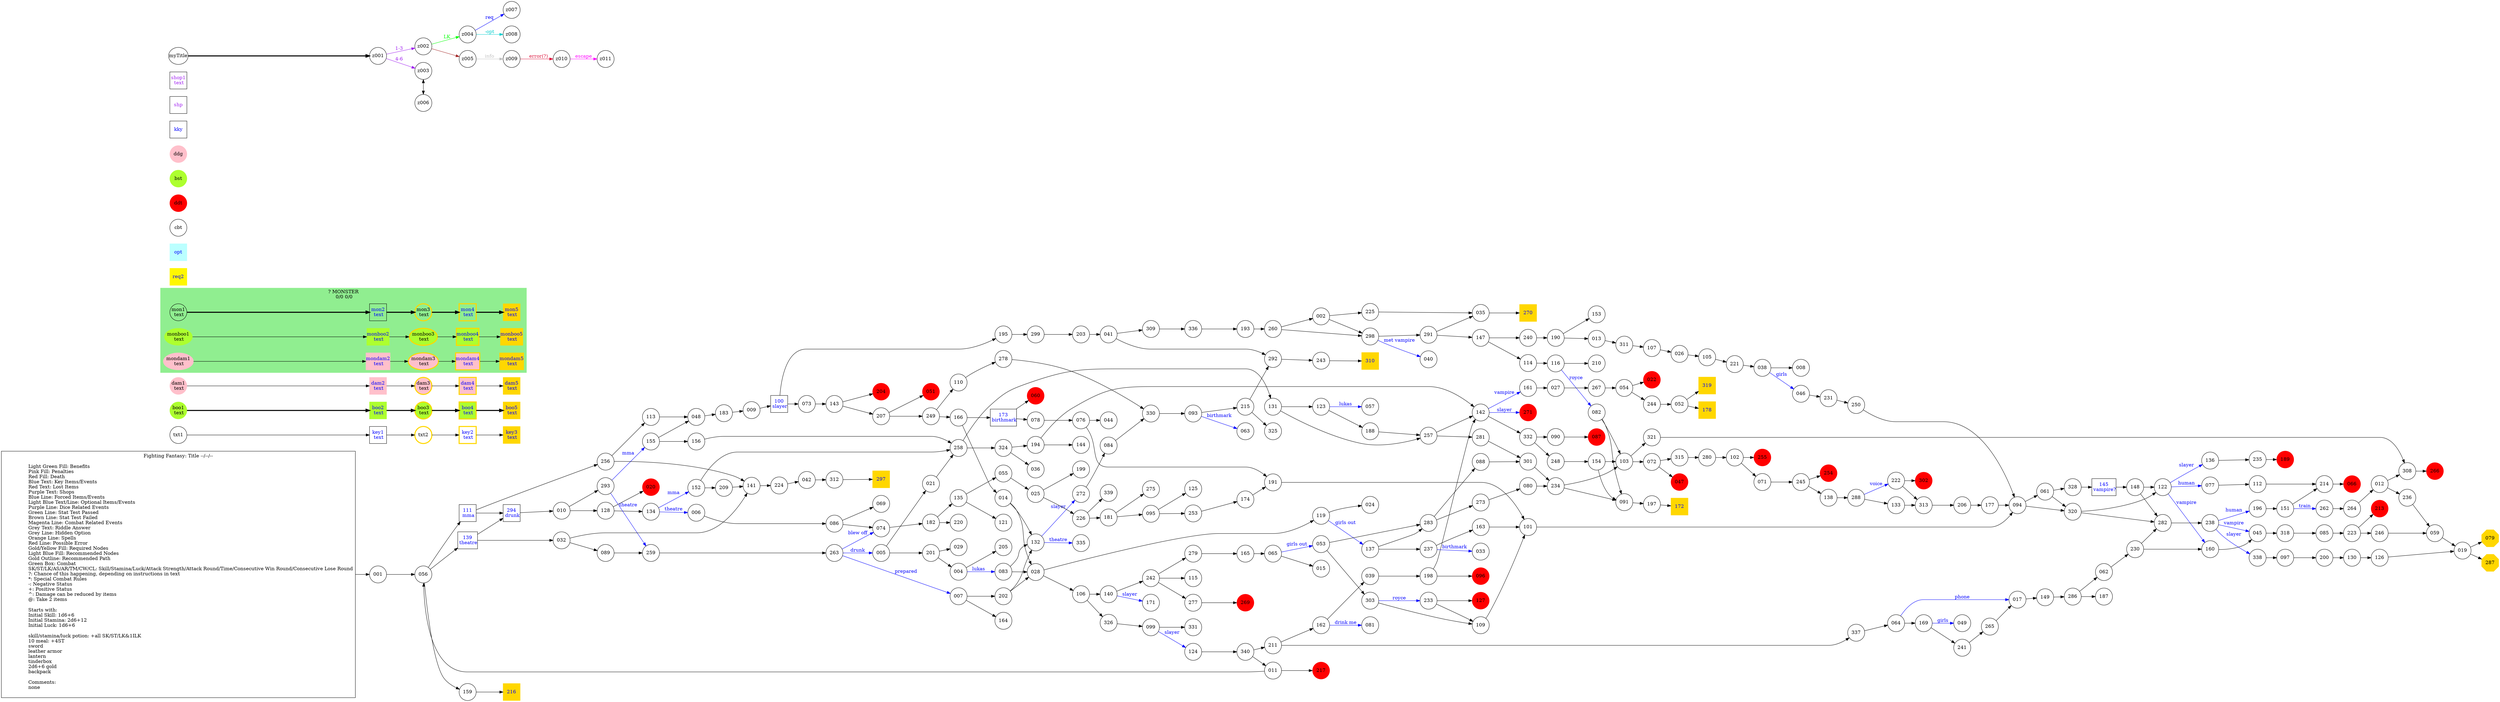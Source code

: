 digraph "Fighting Fantasy: Title" {
	// graph defaults
	rankdir=LR
	mclimit=50
	nodesep=.3 // changes horizontal separation of nodes
	ranksep=.4 // changes vertical separation of nodes
	node [height=.7
		width=.7
		shape=ellipse
		margin=0]
	edge[weight=5]

	// a box for a graph label
	// note that you can override the defaults set above
	title [label = "Fighting Fantasy: Title --/--/--\n\n \
		Light Green Fill: Benefits\l \
		Pink Fill: Penalties\l \
		Red Fill: Death\l \
		Blue Text: Key Items/Events\l \
		Red Text: Lost Items\l \
		Purple Text: Shops\l \
		Blue Line: Forced Items/Events\l \
		Light Blue Text/Line: Optional Items/Events\l \
		Purple Line: Dice Related Events\l \
		Green Line: Stat Test Passed\l \
		Brown Line: Stat Test Failed\l \
		Magenta Line: Combat Related Events\l \
		Grey Text: Riddle Answer\l \
		Grey Line: Hidden Option\l \
		Orange Line: Spells\l \
		Red Line: Possible Error\l \
		Gold/Yellow Fill: Required Nodes\l \
		Light Blue Fill: Recommended Nodes\l \
		Gold Outline: Recommended Path\l \
		Green Box: Combat\l \
		SK/ST/LK/AS/AR/TM/CW/CL: Skill/Stamina/Luck/Attack Strength/Attack Round/Time/Consecutive Win Round/Consecutive Lose Round\l \
		?: Chance of this happening, depending on instructions in text\l \
		*: Special Combat Rules\l \
		-: Negative Status\l \
		+: Positive Status\l \
		^: Damage can be reduced by items\l \
		@: Take 2 items\l\l \
		Starts with:\l \
		Initial Skill: 1d6+6\l \
		Initial Stamina: 2d6+12\l \
		Initial Luck: 1d6+6\l\l \
		skill/stamina/luck potion: +all SK/ST/LK&1ILK\l \
		10 meal: +4ST\l \
		sword\l \
		leather armor\l \
		lantern\l \
		tinderbox\l \
		2d6+6 gold\l \
		backpack\l\l \
		Comments:\l \
		none\l \
		"
		shape = "box"
		margin = 0.1]

	subgraph Required {
		node [style = "filled" color = "gold" fillcolor = "gold" fontcolor = "blue" shape = "rect"]
		key3
		boo5
		dam5
		monboo5
		mondam5
		mon5
		079 [fontcolor = "black" shape = "octagon"]
		172
		178
		216
		270
		287 [fontcolor = "black" shape = "octagon"]
		297
		310
		319
	}

	subgraph Required2 {
		node [style = "filled" color = "#FFF700" fillcolor = "#FFF700" fontcolor = "blue" shape = "rect"]
		req2
	}

	subgraph Recommended {
		node [penwidth = 3 color = "gold"]
		txt2
		key2 [shape = "rect" fontcolor = "blue"]
		boo3 [style = "filled" fillcolor = "greenyellow"]
		boo4 [style = "filled" fillcolor = "greenyellow"]
		dam3 [style = "filled" fillcolor = "pink"]
		dam4 [style = "filled" fillcolor = "pink"]
		monboo3 [style = "filled" fillcolor = "greenyellow"]
		monboo4 [style = "filled" fillcolor = "greenyellow"]
		mondam3 [style = "filled" fillcolor = "pink"]
		mondam4 [style = "filled" fillcolor = "pink"]
		mon3
		mon4
	}
	
	subgraph Optional {
		node [style = "filled" color = "paleturquoise1" fillcolor = "paleturquoise1" fontcolor = "blue" shape = "rect"]
		opt
	}

	subgraph Combat {
		style = "filled" color = "palegreen2"
		subgraph cluster_MONSTER {
			label = "? MONSTER\n 0/0 0/0"
			mon1 [label = "\N\n text"]
			mon2 [shape = "rect" fontcolor = "blue" label = "\N\n text"]
			mon3 [label = "\N\n text"]
			mon4 [shape = "rect" fontcolor = "blue" label = "\N\n text"]
			mon5 [shape = "rect" fontcolor = "blue" label = "\N\n text"]
			monboo1 [style = "filled" color = "greenyellow" label = "\N\n text"]
			monboo2 [shape = "rect" style = "filled" color = "greenyellow" fontcolor = "blue" label = "\N\n text"]
			monboo3 [label = "\N\n text"]
			monboo4 [shape = "rect" fontcolor = "blue" label = "\N\n text"]
			monboo5 [shape = "rect" fontcolor = "blue" label = "\N\n text"]
			mondam1 [style = "filled" color = "pink" label = "\N\n text"]
			mondam2 [shape = "rect" style = "filled" color = "pink" fontcolor = "blue" label = "\N\n text"]
			mondam3 [label = "\N\n text"]
			mondam4 [shape = "rect" fontcolor = "blue" label = "\N\n text"]
			mondam5 [shape = "rect" fontcolor = "blue" label = "\N\n text"]
		}
		cbt
	}

	subgraph Death {
		node [style = "filled" color = "red"]
		ddt
		020
		022
		047
		051
		060
		066
		087
		096
		127
		189
		204
		213
		217
		254
		255
		266
		269
		271
		302
	}

	subgraph Boost {
		node [style = "filled" color = "greenyellow"]
		bst
		boo1 [label = "\N\n text"]
		boo2 [shape = "rect" fontcolor = "blue" label = "\N\n text"]
		boo3 [label = "\N\n text"]
		boo4 [shape = "rect" fontcolor = "blue" label = "\N\n text"]
		boo5 [shape = "rect" fontcolor = "blue" label = "\N\n text"]
	}

	subgraph Damage {
		node [style = "filled" color = "pink"]
		ddg
		dam1 [label = "\N\n text"]
		dam2 [shape = "rect" fontcolor = "blue" label = "\N\n text"]
		dam3 [label = "\N\n text"]
		dam4 [shape = "rect" fontcolor = "blue" label = "\N\n text"]
		dam5 [shape = "rect" fontcolor = "blue" label = "\N\n text"]
	}

	subgraph Key_Item {
		node [fontcolor = "blue" shape = "rect"]
		kky
		100 [label = "\N\n slayer"]
		111 [label = "\N\n mma"]
		139 [label = "\N\n theatre"]
		145 [label = "\N\n vampire?"]
		173 [label = "\N\n birthmark"]
		294 [label = "\N\n drunk"]
		key1 [label = "\N\n text"]
		key2 [label = "\N\n text"]
		key3 [label = "\N\n text"]
	}
	
	subgraph Shop {
		node [fontcolor = "purple" shape = "rect"]
		shp
		shop1 [label = "\N\n text"]
	}

	mon1 -> mon2 -> mon3 -> mon4 -> mon5 [penwidth = 3]
	boo1 -> boo2 -> boo3 -> boo4 -> boo5 [penwidth = 3]
	dam1 -> dam2 -> dam3 -> dam4 -> dam5
	txt1 -> key1 -> txt2 -> key2 -> key3
	monboo1 -> monboo2 -> monboo3 -> monboo4 -> monboo5
	mondam1 -> mondam2 -> mondam3 -> mondam4 -> mondam5

	myTitle -> z001 [penwidth = 3]
	z001 -> z002 [color = "purple" fontcolor = "purple" label = "1-3"]
	z001 -> z003 [color = "purple" fontcolor = "purple" label = "4-6"]
	z002 -> z004 [color = "green" fontcolor = "green" label = "LK"]
	z002 -> z005 [color = "brown"]
	z003 -> z006 [dir = "both"]
	z004 -> z007 [color = "blue" fontcolor = "blue" label = "req"]
	z004 -> z008 [color = "cyan3" fontcolor = "cyan3" label = "-opt"]
	z005 -> z009 [color = "grey" fontcolor = "grey" label = "info"]
	z009 -> z010 [color = "crimson" fontcolor = "crimson" label = "error(?)"]
	z010 -> z011 [color = "magenta" fontcolor = "magenta" label = "escape"]
	{
		rank = same
		z003
		z006
	}

	title -> 001
	001 -> 056
	002 -> 225
	002 -> 298
//	003 -> 
	004 -> 083 [color = "blue" fontcolor = "blue" label = "lukas"]
	004 -> 205
	005 -> 201
	005 -> 021
	006 -> 086
	007 -> 164
	007 -> 202
//	008 -> 
	009 -> 100
	010 -> 128
	010 -> 293
	011 -> 217
	011 -> 056
	012 -> 236
	012 -> 308
	013 -> 311
	014 -> 028
	014 -> 132
//	015 -> 
//	016 -> 
	017 -> 149
//	018 -> 
	019 -> 079
	019 -> 287
	021 -> 258
//	023 -> 
//	024 -> 
	025 -> 226
	025 -> 199
	026 -> 105
	027 -> 267
	028 -> 106
	028 -> 119
//	029 -> 
//	030 -> 
//	031 -> 
	032 -> 089
	032 -> 141
//	033 -> 
//	034 -> 
	035 -> 270
//	036 -> 
//	037 -> 
	038 -> 046 [color = "blue" fontcolor = "blue" label = "girls"]
	038 -> 008
	039 -> 198
//	040 -> 
	041 -> 309
	041 -> 292
	042 -> 312
//	043 -> 
//	044 -> 
	045 -> 318
	046 -> 231
	048 -> 183
//	049 -> 
//	050 -> 
	052 -> 319
	052 -> 178
	053 -> 283
	053 -> 303
	054 -> 022
	054 -> 244
	055 -> 025
	056 -> 139
	056 -> 111
	056 -> 159
//	057 -> 
//	058 -> 
	059 -> 019
	061 -> 328
	061 -> 320
	062 -> 230
//	063 -> 
	064 -> 017 [color = "blue" fontcolor = "blue" label = "phone"]
	064 -> 169
	065 -> 053 [color = "blue" fontcolor = "blue" label = "girls out"]
	065 -> 015
//	067 -> 
//	068 -> 
//	069 -> 
//	070 -> 
	071 -> 245
	072 -> 315
	072 -> 047
	073 -> 143
	074 -> 182
//	075 -> 
	076 -> 191
	076 -> 044
	077 -> 112
	078 -> 076
	080 -> 234
//	081 -> 
	082 -> 103
	082 -> 091
	083 -> 028
	083 -> 132
	084 -> 330
	085 -> 223
	086 -> 069
	086 -> 074
	088 -> 301
	089 -> 259
	090 -> 087
	091 -> 197
//	092 -> 
	093 -> 063 [color = "blue" fontcolor = "blue" label = "birthmark"]
	093 -> 215
	094 -> 061
	094 -> 320
	095 -> 125
	095 -> 253
	097 -> 200
//	098 -> 
	099 -> 331
	099 -> 124 [color = "blue" fontcolor = "blue" label = "slayer"]
	100 -> 073
	100 -> 195
	101 -> 094
	102 -> 071
	102 -> 255
	103 -> 321
	103 -> 072
//	104 -> 
	105 -> 221
	106 -> 140
	106 -> 326
	107 -> 026
//	108 -> 
	109 -> 101
	110 -> 278
	111 -> 294
	111 -> 256
	112 -> 214
	113 -> 048
	114 -> 116
//	115 -> 
	116 -> 082 [color = "blue" fontcolor = "blue" label = "royce"]
	116 -> 210
//	117 -> 
//	118 -> 
	119 -> 137 [color = "blue" fontcolor = "blue" label = "girls out"]
	119 -> 024
//	120 -> 
//	121 -> 
	122 -> 160 [color = "blue" fontcolor = "blue" label = "vampire"]
	122 -> 136 [color = "blue" fontcolor = "blue" label = "slayer"]
	122 -> 077 [color = "blue" fontcolor = "blue" label = "human"]
	123 -> 188
	123 -> 057 [color = "blue" fontcolor = "blue" label = "lukas"]
	124 -> 340
//	125 -> 
	126 -> 019
	128 -> 020
	128 -> 134
//	129 -> 
	130 -> 126
	131 -> 257
	131 -> 123
	132 -> 335 [color = "blue" fontcolor = "blue" label = "theatre"]
	132 -> 272 [color = "blue" fontcolor = "blue" label = "slayer"]
	133 -> 313
	134 -> 006 [color = "blue" fontcolor = "blue" label = "theatre"]
	134 -> 152 [color = "blue" fontcolor = "blue" label = "mma"]
	135 -> 121
	135 -> 055
	136 -> 235
	137 -> 283
	137 -> 237
	138 -> 288
	139 -> 294
	139 -> 032
	140 -> 171 [color = "blue" fontcolor = "blue" label = "slayer"]
	140 -> 242
	141 -> 224
	142 -> 161 [color = "blue" fontcolor = "blue" label = "vampire"]
	142 -> 332
	142 -> 271 [color = "blue" fontcolor = "blue" label = "slayer"]
	143 -> 204
	143 -> 207
//	144 -> 
	145 -> 148
//	146 -> 
	147 -> 114
	147 -> 240
	148 -> 282
	148 -> 122
	149 -> 286
//	150 -> 
	151 -> 262 [color = "blue" fontcolor = "blue" label = "train"]
	151 -> 214
	152 -> 258
	152 -> 209
//	153 -> 
	154 -> 091
	154 -> 103
	155 -> 048
	155 -> 156
	156 -> 258
//	157 -> 
//	158 -> 
	159 -> 216
	160 -> 045
	161 -> 027
	162 -> 081 [color = "blue" fontcolor = "blue" label = "drink me"]
	162 -> 039
	163 -> 101
//	164 -> 
	165 -> 065
	166 -> 173
	166 -> 014
//	167 -> 
//	168 -> 
	169 -> 049 [color = "blue" fontcolor = "blue" label = "girls"]
	169 -> 241
//	170 -> 
//	171 -> 
	173 -> 078
	173 -> 060
	174 -> 191
//	175 -> 
//	176 -> 
	177 -> 094
//	179 -> 
//	180 -> 
	181 -> 095
	181 -> 275
	182 -> 135
	182 -> 220
	183 -> 009
//	184 -> 
//	185 -> 
//	186 -> 
//	187 -> 
	188 -> 257
	190 -> 013
	190 -> 153
	191 -> 101
//	192 -> 
	193 -> 260
	194 -> 142
	194 -> 144
	195 -> 299
	196 -> 151
	197 -> 172
	198 -> 142
	198 -> 096
//	199 -> 
	200 -> 130
	201 -> 004
	201 -> 029
	202 -> 028
	202 -> 132
	203 -> 041
//	205 -> 
	206 -> 177
	207 -> 249
	207 -> 051
//	208 -> 
	209 -> 141
//	210 -> 
	211 -> 337
	211 -> 162
//	212 -> 
	214 -> 066
	215 -> 325
	215 -> 292
//	216 -> 
//	218 -> 
//	219 -> 
//	220 -> 
	221 -> 038
	222 -> 302
	222 -> 313
	223 -> 213
	223 -> 246
	224 -> 042
	225 -> 035
	226 -> 181
	226 -> 339
//	227 -> 
//	228 -> 
//	229 -> 
	230 -> 282
	230 -> 160
	231 -> 250
//	232 -> 
	233 -> 127
	233 -> 109
	234 -> 091
	234 -> 103
	235 -> 189
	236 -> 059
	237 -> 033 [color = "blue" fontcolor = "blue" label = "birthmark"]
	237 -> 163
	238 -> 045 [color = "blue" fontcolor = "blue" label = "vampire"]
	238 -> 338 [color = "blue" fontcolor = "blue" label = "slayer"]
	238 -> 196 [color = "blue" fontcolor = "blue" label = "human"]
//	239 -> 
	240 -> 190
	241 -> 265
	242 -> 115
	242 -> 279
	242 -> 277
	243 -> 310
	244 -> 052
	245 -> 138
	245 -> 254
	246 -> 059
//	247 -> 
	248 -> 154
	249 -> 166
	249 -> 110
	250 -> 094
//	251 -> 
//	252 -> 
	253 -> 174
	256 -> 113
	256 -> 141
	257 -> 142
	257 -> 281
	258 -> 324
	258 -> 131
	259 -> 263
	260 -> 002
	260 -> 298
//	261 -> 
	262 -> 264
	263 -> 007 [color = "blue" fontcolor = "blue" label = "prepared"]
	263 -> 005 [color = "blue" fontcolor = "blue" label = "drunk"]
	263 -> 074 [color = "blue" fontcolor = "blue" label = "blew off"]
	264 -> 012
	265 -> 017
	267 -> 054
//	268 -> 
	272 -> 084
	273 -> 080
//	274 -> 
//	275 -> 
//	276 -> 
	277 -> 269
	278 -> 330
	279 -> 165
	280 -> 102
	281 -> 301
	282 -> 238
	283 -> 088
	283 -> 273
//	284 -> 
//	285 -> 
	286 -> 187
	286 -> 062
	288 -> 133
	288 -> 222 [color = "blue" fontcolor = "blue" label = "voice"]
//	289 -> 
//	290 -> 
	291 -> 147
	291 -> 035
	292 -> 243
	293 -> 259 [color = "blue" fontcolor = "blue" label = "theatre"]
	293 -> 155 [color = "blue" fontcolor = "blue" label = "mma"]
	294 -> 010
//	295 -> 
//	296 -> 
//	297 -> 
	298 -> 291
	298 -> 040 [color = "blue" fontcolor = "blue" label = "met vampire"]
	299 -> 203
//	300 -> 
	301 -> 234
	303 -> 233 [color = "blue" fontcolor = "blue" label = "royce"]
	303 -> 109
//	304 -> 
//	305 -> 
//	306 -> 
//	307 -> 
	308 -> 266
	309 -> 336
	311 -> 107
	312 -> 297
	313 -> 206
//	314 -> 
	315 -> 280
//	316 -> 
//	317 -> 
	318 -> 085
//	319 -> 
	320 -> 282
	320 -> 122
	321 -> 308
//	322 -> 
//	323 -> 
	324 -> 036
	324 -> 194
//	325 -> 
	326 -> 099
//	327 -> 
	328 -> 145
//	329 -> 
	330 -> 093
//	331 -> 
	332 -> 090
	332 -> 248
//	333 -> 
//	334 -> 
//	335 -> 
	336 -> 193
	337 -> 064
	338 -> 097
//	339 -> 
	340 -> 211
	340 -> 011
//	341 -> 
//	342 -> 
//	343 -> 
//	344 -> 
//	345 -> 
//	346 -> 
//	347 -> 
//	348 -> 
//	349 -> 
//	350 -> 
//	351 -> 
//	352 -> 
//	353 -> 
//	354 -> 
//	355 -> 
//	356 -> 
//	357 -> 
//	358 -> 
//	359 -> 
//	360 -> 
//	361 -> 
//	362 -> 
//	363 -> 
//	364 -> 
//	365 -> 
//	366 -> 
//	367 -> 
//	368 -> 
//	369 -> 
//	370 -> 
//	371 -> 
//	372 -> 
//	373 -> 
//	374 -> 
//	375 -> 
//	376 -> 
//	377 -> 
//	378 -> 
//	379 -> 
//	380 -> 
//	381 -> 
//	382 -> 
//	383 -> 
//	384 -> 
//	385 -> 
//	386 -> 
//	387 -> 
//	388 -> 
//	389 -> 
//	390 -> 
//	391 -> 
//	392 -> 
//	393 -> 
//	394 -> 
//	395 -> 
//	396 -> 
//	397 -> 
//	398 -> 
//	399 -> 
//	400 -> 
//	401 -> 
//	402 -> 
//	403 -> 
//	404 -> 
//	405 -> 
//	406 -> 
//	407 -> 
//	408 -> 
//	409 -> 
//	410 -> 
//	411 -> 
//	412 -> 
//	413 -> 
//	414 -> 
//	415 -> 
//	416 -> 
//	417 -> 
//	418 -> 
//	419 -> 
//	420 -> 
//	421 -> 
//	422 -> 
//	423 -> 
//	424 -> 
//	425 -> 
//	426 -> 
//	427 -> 
//	428 -> 
//	429 -> 
//	430 -> 
//	431 -> 
//	432 -> 
//	433 -> 
//	434 -> 
//	435 -> 
//	436 -> 
//	437 -> 
//	438 -> 
//	439 -> 
//	440 -> 
//	441 -> 
//	442 -> 
//	443 -> 
//	444 -> 
//	445 -> 
//	446 -> 
//	447 -> 
//	448 -> 
//	449 -> 
//	450 -> 
//	451 -> 
//	452 -> 
//	453 -> 
//	454 -> 
//	455 -> 
//	456 -> 
//	457 -> 
//	458 -> 
//	459 -> 
//	460 -> 
//	461 -> 
//	462 -> 
//	463 -> 
//	464 -> 
//	465 -> 
//	466 -> 
//	467 -> 
//	468 -> 
//	469 -> 
//	470 -> 
//	471 -> 
//	472 -> 
//	473 -> 
//	474 -> 
//	475 -> 
//	476 -> 
//	477 -> 
//	478 -> 
//	479 -> 
//	480 -> 
//	481 -> 
//	482 -> 
//	483 -> 
//	484 -> 
//	485 -> 
//	486 -> 
//	487 -> 
//	488 -> 
//	489 -> 
//	490 -> 
//	491 -> 
//	492 -> 
//	493 -> 
//	494 -> 
//	495 -> 
//	496 -> 
//	497 -> 
//	498 -> 
//	499 -> 
//	500 -> 
}
